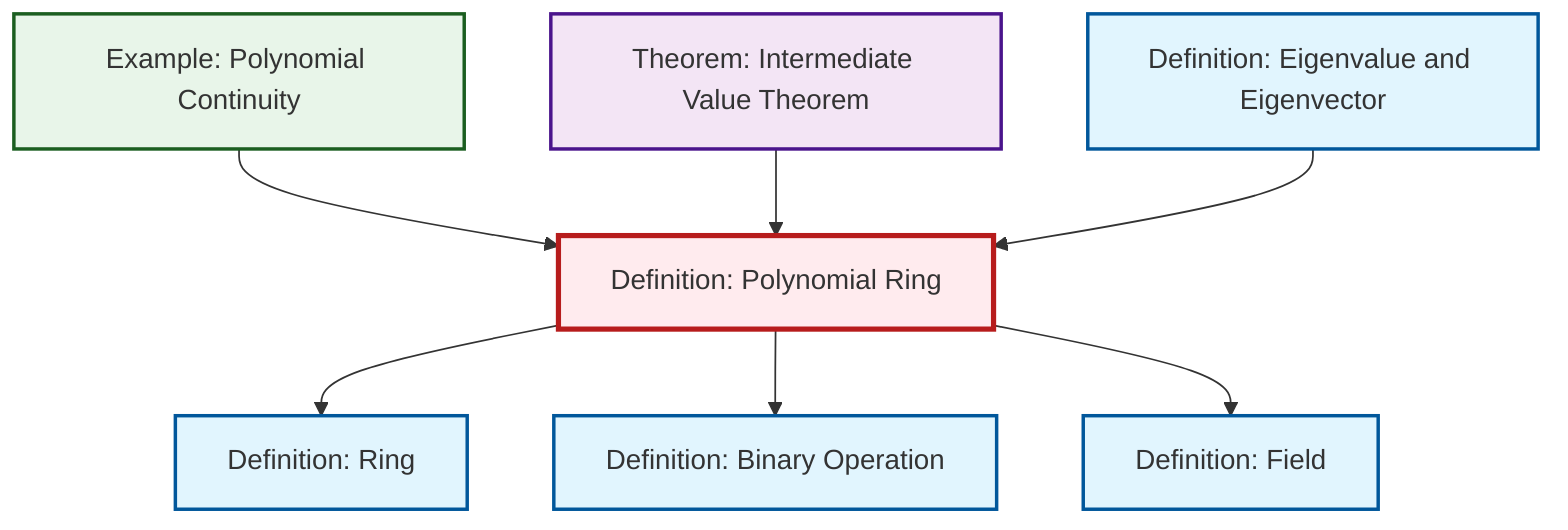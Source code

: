 graph TD
    classDef definition fill:#e1f5fe,stroke:#01579b,stroke-width:2px
    classDef theorem fill:#f3e5f5,stroke:#4a148c,stroke-width:2px
    classDef axiom fill:#fff3e0,stroke:#e65100,stroke-width:2px
    classDef example fill:#e8f5e9,stroke:#1b5e20,stroke-width:2px
    classDef current fill:#ffebee,stroke:#b71c1c,stroke-width:3px
    def-field["Definition: Field"]:::definition
    def-eigenvalue-eigenvector["Definition: Eigenvalue and Eigenvector"]:::definition
    thm-intermediate-value["Theorem: Intermediate Value Theorem"]:::theorem
    def-binary-operation["Definition: Binary Operation"]:::definition
    def-ring["Definition: Ring"]:::definition
    ex-polynomial-continuity["Example: Polynomial Continuity"]:::example
    def-polynomial-ring["Definition: Polynomial Ring"]:::definition
    ex-polynomial-continuity --> def-polynomial-ring
    def-polynomial-ring --> def-ring
    def-polynomial-ring --> def-binary-operation
    def-polynomial-ring --> def-field
    thm-intermediate-value --> def-polynomial-ring
    def-eigenvalue-eigenvector --> def-polynomial-ring
    class def-polynomial-ring current